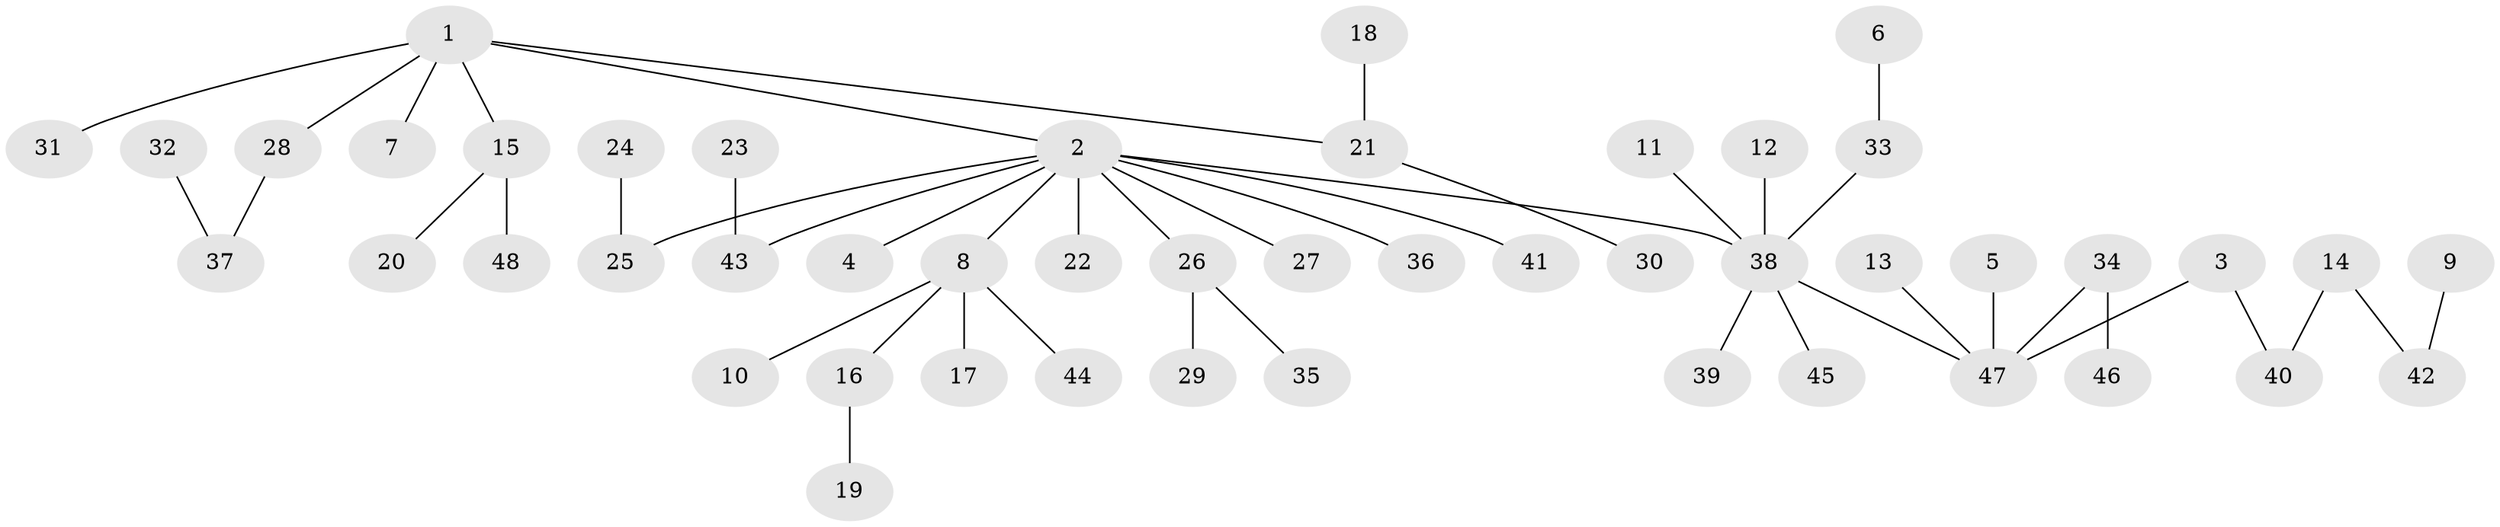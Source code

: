 // original degree distribution, {7: 0.020833333333333332, 3: 0.14583333333333334, 8: 0.010416666666666666, 6: 0.020833333333333332, 1: 0.5416666666666666, 2: 0.19791666666666666, 4: 0.0625}
// Generated by graph-tools (version 1.1) at 2025/50/03/09/25 03:50:22]
// undirected, 48 vertices, 47 edges
graph export_dot {
graph [start="1"]
  node [color=gray90,style=filled];
  1;
  2;
  3;
  4;
  5;
  6;
  7;
  8;
  9;
  10;
  11;
  12;
  13;
  14;
  15;
  16;
  17;
  18;
  19;
  20;
  21;
  22;
  23;
  24;
  25;
  26;
  27;
  28;
  29;
  30;
  31;
  32;
  33;
  34;
  35;
  36;
  37;
  38;
  39;
  40;
  41;
  42;
  43;
  44;
  45;
  46;
  47;
  48;
  1 -- 2 [weight=1.0];
  1 -- 7 [weight=1.0];
  1 -- 15 [weight=1.0];
  1 -- 21 [weight=1.0];
  1 -- 28 [weight=1.0];
  1 -- 31 [weight=1.0];
  2 -- 4 [weight=1.0];
  2 -- 8 [weight=1.0];
  2 -- 22 [weight=1.0];
  2 -- 25 [weight=1.0];
  2 -- 26 [weight=1.0];
  2 -- 27 [weight=1.0];
  2 -- 36 [weight=1.0];
  2 -- 38 [weight=1.0];
  2 -- 41 [weight=1.0];
  2 -- 43 [weight=1.0];
  3 -- 40 [weight=1.0];
  3 -- 47 [weight=1.0];
  5 -- 47 [weight=1.0];
  6 -- 33 [weight=1.0];
  8 -- 10 [weight=1.0];
  8 -- 16 [weight=1.0];
  8 -- 17 [weight=1.0];
  8 -- 44 [weight=1.0];
  9 -- 42 [weight=1.0];
  11 -- 38 [weight=1.0];
  12 -- 38 [weight=1.0];
  13 -- 47 [weight=1.0];
  14 -- 40 [weight=1.0];
  14 -- 42 [weight=1.0];
  15 -- 20 [weight=1.0];
  15 -- 48 [weight=1.0];
  16 -- 19 [weight=1.0];
  18 -- 21 [weight=1.0];
  21 -- 30 [weight=1.0];
  23 -- 43 [weight=1.0];
  24 -- 25 [weight=1.0];
  26 -- 29 [weight=1.0];
  26 -- 35 [weight=1.0];
  28 -- 37 [weight=1.0];
  32 -- 37 [weight=1.0];
  33 -- 38 [weight=1.0];
  34 -- 46 [weight=1.0];
  34 -- 47 [weight=1.0];
  38 -- 39 [weight=1.0];
  38 -- 45 [weight=1.0];
  38 -- 47 [weight=1.0];
}
